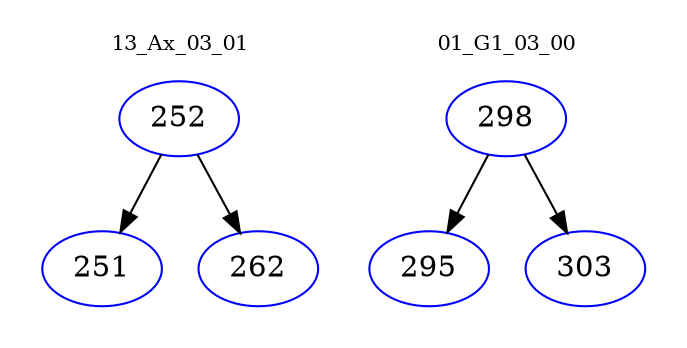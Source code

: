 digraph{
subgraph cluster_0 {
color = white
label = "13_Ax_03_01";
fontsize=10;
T0_252 [label="252", color="blue"]
T0_252 -> T0_251 [color="black"]
T0_251 [label="251", color="blue"]
T0_252 -> T0_262 [color="black"]
T0_262 [label="262", color="blue"]
}
subgraph cluster_1 {
color = white
label = "01_G1_03_00";
fontsize=10;
T1_298 [label="298", color="blue"]
T1_298 -> T1_295 [color="black"]
T1_295 [label="295", color="blue"]
T1_298 -> T1_303 [color="black"]
T1_303 [label="303", color="blue"]
}
}
